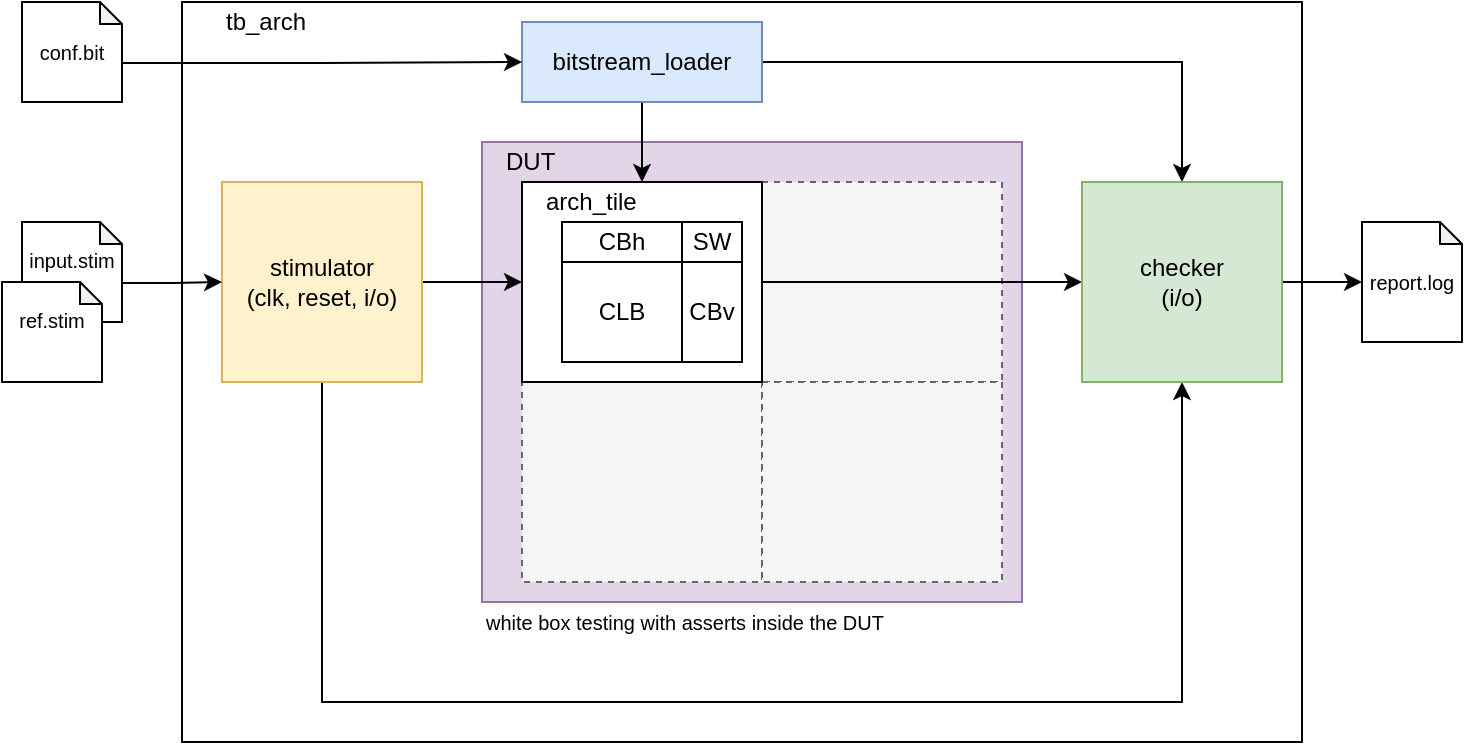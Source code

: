 <mxfile version="20.6.2" type="device"><diagram id="pUAFYDH3m-gHAAxwdD7c" name="Page-1"><mxGraphModel dx="1043" dy="694" grid="1" gridSize="10" guides="1" tooltips="1" connect="1" arrows="1" fold="1" page="1" pageScale="1" pageWidth="827" pageHeight="1169" math="0" shadow="0"><root><mxCell id="0"/><mxCell id="1" parent="0"/><mxCell id="9vZNCB981TSg9xoIX-nP-34" value="" style="rounded=0;whiteSpace=wrap;html=1;" vertex="1" parent="1"><mxGeometry x="150" y="70" width="560" height="370" as="geometry"/></mxCell><mxCell id="9vZNCB981TSg9xoIX-nP-28" value="" style="rounded=0;whiteSpace=wrap;html=1;fillColor=#e1d5e7;strokeColor=#9673a6;" vertex="1" parent="1"><mxGeometry x="300" y="140" width="270" height="230" as="geometry"/></mxCell><mxCell id="9vZNCB981TSg9xoIX-nP-14" value="" style="rounded=0;whiteSpace=wrap;html=1;dashed=1;fillColor=#f5f5f5;fontColor=#333333;strokeColor=#666666;" vertex="1" parent="1"><mxGeometry x="320" y="260" width="120" height="100" as="geometry"/></mxCell><mxCell id="9vZNCB981TSg9xoIX-nP-15" value="" style="rounded=0;whiteSpace=wrap;html=1;dashed=1;fillColor=#f5f5f5;fontColor=#333333;strokeColor=#666666;" vertex="1" parent="1"><mxGeometry x="440" y="160" width="120" height="100" as="geometry"/></mxCell><mxCell id="9vZNCB981TSg9xoIX-nP-16" value="" style="rounded=0;whiteSpace=wrap;html=1;dashed=1;fillColor=#f5f5f5;fontColor=#333333;strokeColor=#666666;" vertex="1" parent="1"><mxGeometry x="440" y="260" width="120" height="100" as="geometry"/></mxCell><mxCell id="9vZNCB981TSg9xoIX-nP-26" style="edgeStyle=orthogonalEdgeStyle;rounded=0;orthogonalLoop=1;jettySize=auto;html=1;exitX=1;exitY=0.5;exitDx=0;exitDy=0;" edge="1" parent="1" source="9vZNCB981TSg9xoIX-nP-12" target="9vZNCB981TSg9xoIX-nP-24"><mxGeometry relative="1" as="geometry"/></mxCell><mxCell id="9vZNCB981TSg9xoIX-nP-12" value="" style="rounded=0;whiteSpace=wrap;html=1;" vertex="1" parent="1"><mxGeometry x="320" y="160" width="120" height="100" as="geometry"/></mxCell><mxCell id="9vZNCB981TSg9xoIX-nP-11" value="" style="group" vertex="1" connectable="0" parent="1"><mxGeometry x="340" y="180" width="90" height="70" as="geometry"/></mxCell><mxCell id="9vZNCB981TSg9xoIX-nP-3" value="CLB" style="rounded=0;whiteSpace=wrap;html=1;" vertex="1" parent="9vZNCB981TSg9xoIX-nP-11"><mxGeometry y="20" width="60" height="50" as="geometry"/></mxCell><mxCell id="9vZNCB981TSg9xoIX-nP-8" value="CBh" style="rounded=0;whiteSpace=wrap;html=1;" vertex="1" parent="9vZNCB981TSg9xoIX-nP-11"><mxGeometry width="60" height="20" as="geometry"/></mxCell><mxCell id="9vZNCB981TSg9xoIX-nP-9" value="CBv" style="rounded=0;whiteSpace=wrap;html=1;" vertex="1" parent="9vZNCB981TSg9xoIX-nP-11"><mxGeometry x="60" y="20" width="30" height="50" as="geometry"/></mxCell><mxCell id="9vZNCB981TSg9xoIX-nP-10" value="SW" style="rounded=0;whiteSpace=wrap;html=1;" vertex="1" parent="9vZNCB981TSg9xoIX-nP-11"><mxGeometry x="60" width="30" height="20" as="geometry"/></mxCell><mxCell id="9vZNCB981TSg9xoIX-nP-13" value="arch_tile" style="text;html=1;strokeColor=none;fillColor=none;align=left;verticalAlign=middle;whiteSpace=wrap;rounded=0;" vertex="1" parent="1"><mxGeometry x="330" y="160" width="60" height="20" as="geometry"/></mxCell><mxCell id="9vZNCB981TSg9xoIX-nP-23" style="edgeStyle=orthogonalEdgeStyle;rounded=0;orthogonalLoop=1;jettySize=auto;html=1;exitX=1;exitY=0.5;exitDx=0;exitDy=0;entryX=0;entryY=0.5;entryDx=0;entryDy=0;" edge="1" parent="1" source="9vZNCB981TSg9xoIX-nP-19" target="9vZNCB981TSg9xoIX-nP-12"><mxGeometry relative="1" as="geometry"/></mxCell><mxCell id="9vZNCB981TSg9xoIX-nP-40" style="edgeStyle=orthogonalEdgeStyle;rounded=0;orthogonalLoop=1;jettySize=auto;html=1;exitX=0.5;exitY=1;exitDx=0;exitDy=0;entryX=0.5;entryY=1;entryDx=0;entryDy=0;fontSize=10;" edge="1" parent="1" source="9vZNCB981TSg9xoIX-nP-19" target="9vZNCB981TSg9xoIX-nP-24"><mxGeometry relative="1" as="geometry"><Array as="points"><mxPoint x="220" y="420"/><mxPoint x="650" y="420"/></Array></mxGeometry></mxCell><mxCell id="9vZNCB981TSg9xoIX-nP-19" value="stimulator&lt;br&gt;(clk, reset, i/o)" style="rounded=0;whiteSpace=wrap;html=1;fillColor=#fff2cc;strokeColor=#d6b656;" vertex="1" parent="1"><mxGeometry x="170" y="160" width="100" height="100" as="geometry"/></mxCell><mxCell id="9vZNCB981TSg9xoIX-nP-21" style="edgeStyle=orthogonalEdgeStyle;rounded=0;orthogonalLoop=1;jettySize=auto;html=1;exitX=0.5;exitY=1;exitDx=0;exitDy=0;entryX=0.5;entryY=0;entryDx=0;entryDy=0;" edge="1" parent="1" source="9vZNCB981TSg9xoIX-nP-20" target="9vZNCB981TSg9xoIX-nP-12"><mxGeometry relative="1" as="geometry"/></mxCell><mxCell id="9vZNCB981TSg9xoIX-nP-39" style="edgeStyle=orthogonalEdgeStyle;rounded=0;orthogonalLoop=1;jettySize=auto;html=1;exitX=1;exitY=0.5;exitDx=0;exitDy=0;fontSize=10;" edge="1" parent="1" source="9vZNCB981TSg9xoIX-nP-20" target="9vZNCB981TSg9xoIX-nP-24"><mxGeometry relative="1" as="geometry"/></mxCell><mxCell id="9vZNCB981TSg9xoIX-nP-20" value="bitstream_loader" style="rounded=0;whiteSpace=wrap;html=1;fillColor=#dae8fc;strokeColor=#6c8ebf;" vertex="1" parent="1"><mxGeometry x="320" y="80" width="120" height="40" as="geometry"/></mxCell><mxCell id="9vZNCB981TSg9xoIX-nP-42" style="edgeStyle=orthogonalEdgeStyle;rounded=0;orthogonalLoop=1;jettySize=auto;html=1;exitX=1;exitY=0.5;exitDx=0;exitDy=0;entryX=0;entryY=0.5;entryDx=0;entryDy=0;entryPerimeter=0;fontSize=10;" edge="1" parent="1" source="9vZNCB981TSg9xoIX-nP-24" target="9vZNCB981TSg9xoIX-nP-38"><mxGeometry relative="1" as="geometry"/></mxCell><mxCell id="9vZNCB981TSg9xoIX-nP-24" value="checker&lt;br&gt;(i/o)" style="rounded=0;whiteSpace=wrap;html=1;fillColor=#d5e8d4;strokeColor=#82b366;" vertex="1" parent="1"><mxGeometry x="600" y="160" width="100" height="100" as="geometry"/></mxCell><mxCell id="9vZNCB981TSg9xoIX-nP-29" value="DUT" style="text;html=1;strokeColor=none;fillColor=none;align=left;verticalAlign=middle;whiteSpace=wrap;rounded=0;" vertex="1" parent="1"><mxGeometry x="310" y="140" width="50" height="20" as="geometry"/></mxCell><mxCell id="9vZNCB981TSg9xoIX-nP-33" value="&lt;font style=&quot;font-size: 10px;&quot;&gt;white box testing with asserts inside the DUT&lt;/font&gt;" style="text;html=1;strokeColor=none;fillColor=none;align=left;verticalAlign=middle;whiteSpace=wrap;rounded=0;" vertex="1" parent="1"><mxGeometry x="300" y="370" width="247" height="20" as="geometry"/></mxCell><mxCell id="9vZNCB981TSg9xoIX-nP-35" value="tb_arch" style="text;html=1;strokeColor=none;fillColor=none;align=left;verticalAlign=middle;whiteSpace=wrap;rounded=0;" vertex="1" parent="1"><mxGeometry x="170" y="70" width="50" height="20" as="geometry"/></mxCell><mxCell id="9vZNCB981TSg9xoIX-nP-44" style="edgeStyle=orthogonalEdgeStyle;rounded=0;orthogonalLoop=1;jettySize=auto;html=1;exitX=0;exitY=0;exitDx=50;exitDy=30.5;exitPerimeter=0;fontSize=10;" edge="1" parent="1" source="9vZNCB981TSg9xoIX-nP-36" target="9vZNCB981TSg9xoIX-nP-20"><mxGeometry relative="1" as="geometry"/></mxCell><mxCell id="9vZNCB981TSg9xoIX-nP-36" value="conf.bit" style="shape=note;whiteSpace=wrap;html=1;backgroundOutline=1;darkOpacity=0.05;fontSize=10;size=11;" vertex="1" parent="1"><mxGeometry x="70" y="70" width="50" height="50" as="geometry"/></mxCell><mxCell id="9vZNCB981TSg9xoIX-nP-43" style="edgeStyle=orthogonalEdgeStyle;rounded=0;orthogonalLoop=1;jettySize=auto;html=1;fontSize=10;exitX=0;exitY=0;exitDx=50;exitDy=30.5;exitPerimeter=0;" edge="1" parent="1" source="9vZNCB981TSg9xoIX-nP-37" target="9vZNCB981TSg9xoIX-nP-19"><mxGeometry relative="1" as="geometry"><mxPoint x="130" y="230" as="sourcePoint"/></mxGeometry></mxCell><mxCell id="9vZNCB981TSg9xoIX-nP-37" value="input.stim&lt;br&gt;&amp;nbsp;" style="shape=note;whiteSpace=wrap;html=1;backgroundOutline=1;darkOpacity=0.05;fontSize=10;size=11;" vertex="1" parent="1"><mxGeometry x="70" y="180" width="50" height="50" as="geometry"/></mxCell><mxCell id="9vZNCB981TSg9xoIX-nP-38" value="report.log" style="shape=note;whiteSpace=wrap;html=1;backgroundOutline=1;darkOpacity=0.05;fontSize=10;size=11;" vertex="1" parent="1"><mxGeometry x="740" y="180" width="50" height="60" as="geometry"/></mxCell><mxCell id="9vZNCB981TSg9xoIX-nP-41" value="ref.stim&lt;br&gt;&amp;nbsp;" style="shape=note;whiteSpace=wrap;html=1;backgroundOutline=1;darkOpacity=0.05;fontSize=10;size=11;" vertex="1" parent="1"><mxGeometry x="60" y="210" width="50" height="50" as="geometry"/></mxCell></root></mxGraphModel></diagram></mxfile>